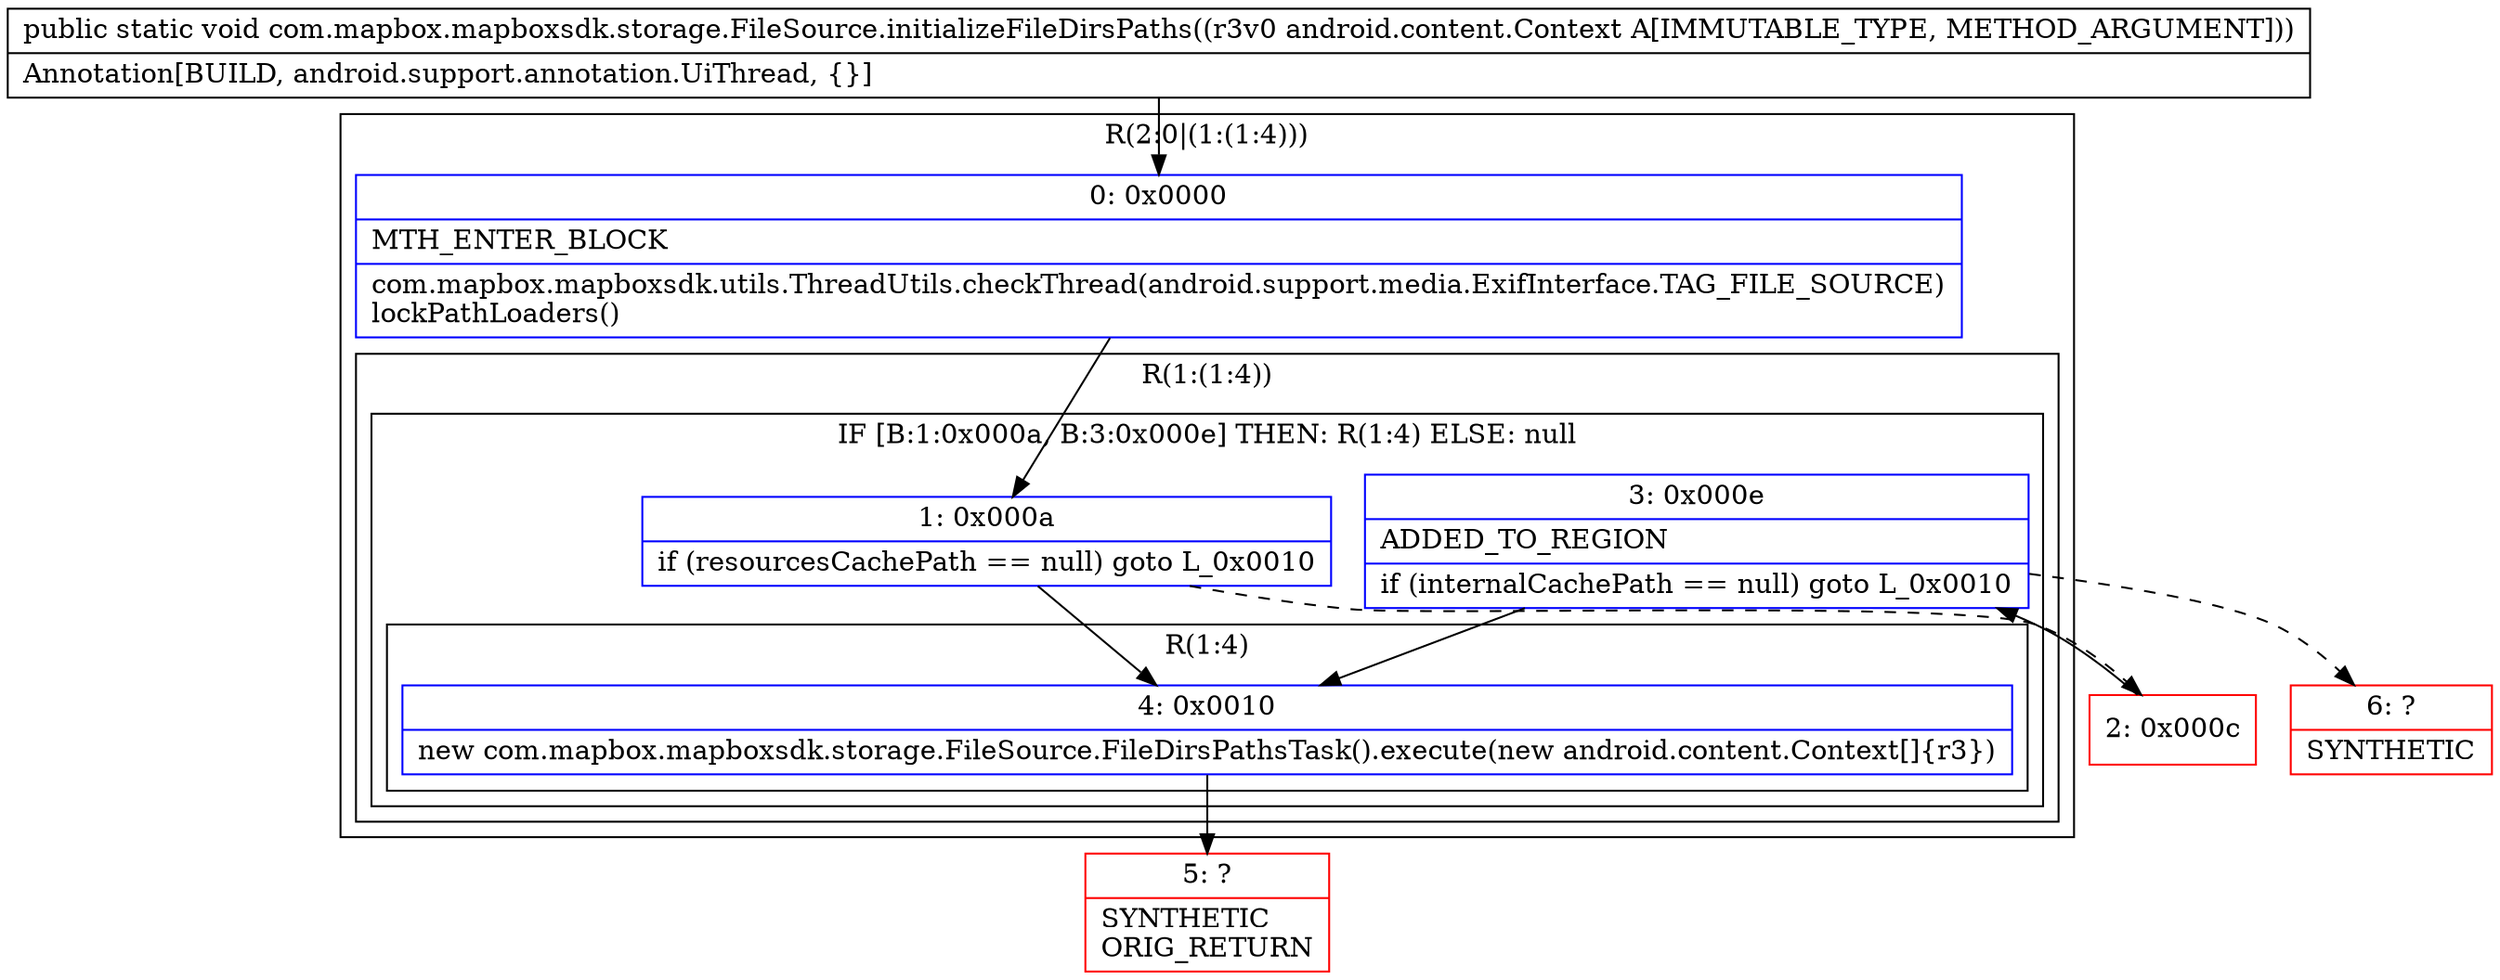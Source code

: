 digraph "CFG forcom.mapbox.mapboxsdk.storage.FileSource.initializeFileDirsPaths(Landroid\/content\/Context;)V" {
subgraph cluster_Region_106525697 {
label = "R(2:0|(1:(1:4)))";
node [shape=record,color=blue];
Node_0 [shape=record,label="{0\:\ 0x0000|MTH_ENTER_BLOCK\l|com.mapbox.mapboxsdk.utils.ThreadUtils.checkThread(android.support.media.ExifInterface.TAG_FILE_SOURCE)\llockPathLoaders()\l}"];
subgraph cluster_Region_1117264086 {
label = "R(1:(1:4))";
node [shape=record,color=blue];
subgraph cluster_IfRegion_1773596074 {
label = "IF [B:1:0x000a, B:3:0x000e] THEN: R(1:4) ELSE: null";
node [shape=record,color=blue];
Node_1 [shape=record,label="{1\:\ 0x000a|if (resourcesCachePath == null) goto L_0x0010\l}"];
Node_3 [shape=record,label="{3\:\ 0x000e|ADDED_TO_REGION\l|if (internalCachePath == null) goto L_0x0010\l}"];
subgraph cluster_Region_306601000 {
label = "R(1:4)";
node [shape=record,color=blue];
Node_4 [shape=record,label="{4\:\ 0x0010|new com.mapbox.mapboxsdk.storage.FileSource.FileDirsPathsTask().execute(new android.content.Context[]\{r3\})\l}"];
}
}
}
}
Node_2 [shape=record,color=red,label="{2\:\ 0x000c}"];
Node_5 [shape=record,color=red,label="{5\:\ ?|SYNTHETIC\lORIG_RETURN\l}"];
Node_6 [shape=record,color=red,label="{6\:\ ?|SYNTHETIC\l}"];
MethodNode[shape=record,label="{public static void com.mapbox.mapboxsdk.storage.FileSource.initializeFileDirsPaths((r3v0 android.content.Context A[IMMUTABLE_TYPE, METHOD_ARGUMENT]))  | Annotation[BUILD, android.support.annotation.UiThread, \{\}]\l}"];
MethodNode -> Node_0;
Node_0 -> Node_1;
Node_1 -> Node_2[style=dashed];
Node_1 -> Node_4;
Node_3 -> Node_4;
Node_3 -> Node_6[style=dashed];
Node_4 -> Node_5;
Node_2 -> Node_3;
}

